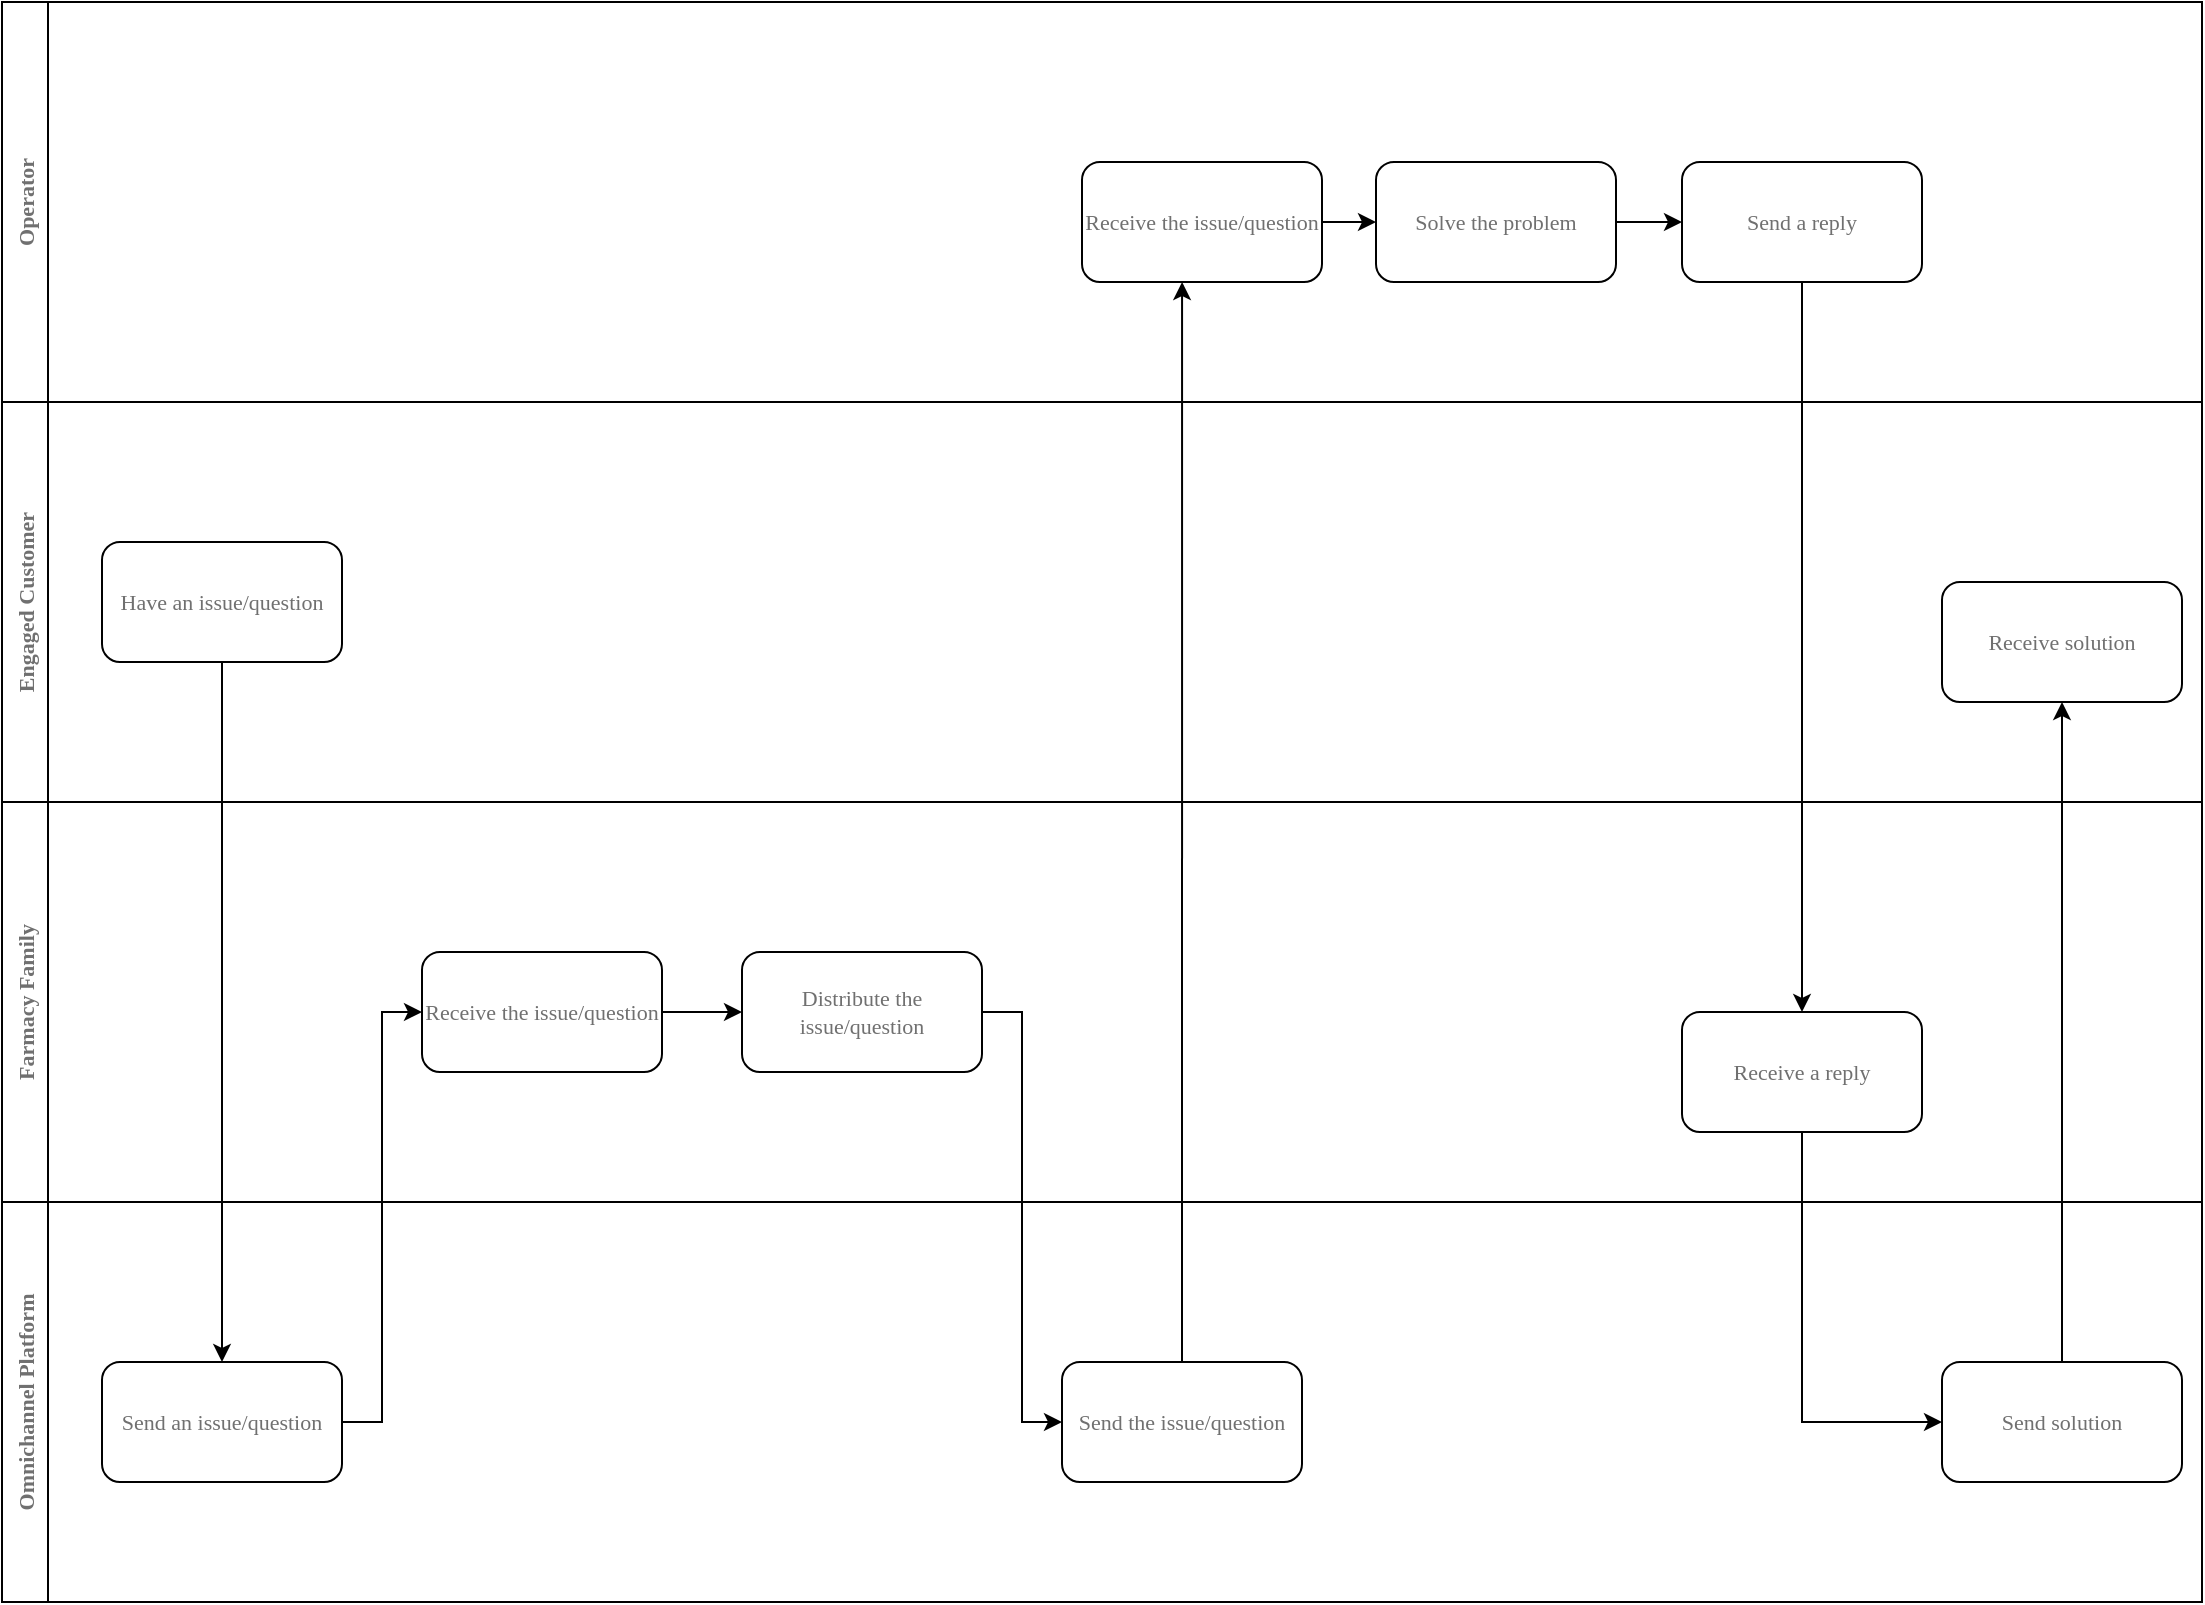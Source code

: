 <mxfile version="15.4.0" type="device"><diagram id="BTHRvVbeJQl14Jfpl1iZ" name="Страница 1"><mxGraphModel dx="1106" dy="892" grid="1" gridSize="10" guides="1" tooltips="1" connect="1" arrows="1" fold="1" page="1" pageScale="1" pageWidth="827" pageHeight="1169" background="#ffffff" math="0" shadow="0"><root><mxCell id="0"/><mxCell id="1" parent="0"/><mxCell id="Npm_XbVdNv9Q9V2959h1-1" value="Operator" style="swimlane;horizontal=0;fontFamily=PT Mono;fontSize=11;fontColor=#707070;fillColor=default;" parent="1" vertex="1"><mxGeometry x="20" y="80" width="1100" height="200" as="geometry"/></mxCell><mxCell id="Npm_XbVdNv9Q9V2959h1-36" style="edgeStyle=orthogonalEdgeStyle;rounded=0;orthogonalLoop=1;jettySize=auto;html=1;exitX=1;exitY=0.5;exitDx=0;exitDy=0;entryX=0;entryY=0.5;entryDx=0;entryDy=0;" parent="Npm_XbVdNv9Q9V2959h1-1" source="Npm_XbVdNv9Q9V2959h1-33" target="Npm_XbVdNv9Q9V2959h1-35" edge="1"><mxGeometry relative="1" as="geometry"/></mxCell><mxCell id="Npm_XbVdNv9Q9V2959h1-33" value="Receive&amp;nbsp;the issue/question" style="rounded=1;whiteSpace=wrap;html=1;fontFamily=PT Mono;fontSize=11;fontColor=#707070;" parent="Npm_XbVdNv9Q9V2959h1-1" vertex="1"><mxGeometry x="540" y="80" width="120" height="60" as="geometry"/></mxCell><mxCell id="Npm_XbVdNv9Q9V2959h1-38" style="edgeStyle=orthogonalEdgeStyle;rounded=0;orthogonalLoop=1;jettySize=auto;html=1;exitX=1;exitY=0.5;exitDx=0;exitDy=0;" parent="Npm_XbVdNv9Q9V2959h1-1" source="Npm_XbVdNv9Q9V2959h1-35" target="Npm_XbVdNv9Q9V2959h1-37" edge="1"><mxGeometry relative="1" as="geometry"/></mxCell><mxCell id="Npm_XbVdNv9Q9V2959h1-35" value="Solve the problem" style="rounded=1;whiteSpace=wrap;html=1;fontFamily=PT Mono;fontSize=11;fontColor=#707070;" parent="Npm_XbVdNv9Q9V2959h1-1" vertex="1"><mxGeometry x="687" y="80" width="120" height="60" as="geometry"/></mxCell><mxCell id="Npm_XbVdNv9Q9V2959h1-37" value="Send a reply" style="rounded=1;whiteSpace=wrap;html=1;fontFamily=PT Mono;fontSize=11;fontColor=#707070;" parent="Npm_XbVdNv9Q9V2959h1-1" vertex="1"><mxGeometry x="840" y="80" width="120" height="60" as="geometry"/></mxCell><mxCell id="Npm_XbVdNv9Q9V2959h1-7" value="Engaged Customer" style="swimlane;horizontal=0;fontFamily=PT Mono;fontSize=11;fontColor=#707070;" parent="1" vertex="1"><mxGeometry x="20" y="280" width="1100" height="200" as="geometry"/></mxCell><mxCell id="Npm_XbVdNv9Q9V2959h1-45" value="Receive solution" style="rounded=1;whiteSpace=wrap;html=1;fontFamily=PT Mono;fontSize=11;fontColor=#707070;" parent="Npm_XbVdNv9Q9V2959h1-7" vertex="1"><mxGeometry x="970" y="90" width="120" height="60" as="geometry"/></mxCell><mxCell id="3MFtuNkp7ISIIDe0uOlM-1" value="Have an issue/question" style="rounded=1;whiteSpace=wrap;html=1;fontFamily=PT Mono;fontSize=11;fontColor=#707070;" vertex="1" parent="Npm_XbVdNv9Q9V2959h1-7"><mxGeometry x="50" y="70" width="120" height="60" as="geometry"/></mxCell><mxCell id="Npm_XbVdNv9Q9V2959h1-13" value="Farmacy Family" style="swimlane;horizontal=0;fontFamily=PT Mono;fontSize=11;fontColor=#707070;" parent="1" vertex="1"><mxGeometry x="20" y="480" width="1100" height="200" as="geometry"/></mxCell><mxCell id="Npm_XbVdNv9Q9V2959h1-32" style="edgeStyle=orthogonalEdgeStyle;rounded=0;orthogonalLoop=1;jettySize=auto;html=1;exitX=1;exitY=0.5;exitDx=0;exitDy=0;" parent="Npm_XbVdNv9Q9V2959h1-13" source="Npm_XbVdNv9Q9V2959h1-29" target="Npm_XbVdNv9Q9V2959h1-30" edge="1"><mxGeometry relative="1" as="geometry"/></mxCell><mxCell id="Npm_XbVdNv9Q9V2959h1-29" value="Receive&amp;nbsp;the issue/question" style="rounded=1;whiteSpace=wrap;html=1;fontFamily=PT Mono;fontSize=11;fontColor=#707070;" parent="Npm_XbVdNv9Q9V2959h1-13" vertex="1"><mxGeometry x="210" y="75" width="120" height="60" as="geometry"/></mxCell><mxCell id="Npm_XbVdNv9Q9V2959h1-30" value="Distribute the issue/question" style="rounded=1;whiteSpace=wrap;html=1;fontFamily=PT Mono;fontSize=11;fontColor=#707070;" parent="Npm_XbVdNv9Q9V2959h1-13" vertex="1"><mxGeometry x="370" y="75" width="120" height="60" as="geometry"/></mxCell><mxCell id="Npm_XbVdNv9Q9V2959h1-39" value="Receive a reply" style="rounded=1;whiteSpace=wrap;html=1;fontFamily=PT Mono;fontSize=11;fontColor=#707070;" parent="Npm_XbVdNv9Q9V2959h1-13" vertex="1"><mxGeometry x="840" y="105" width="120" height="60" as="geometry"/></mxCell><mxCell id="Npm_XbVdNv9Q9V2959h1-46" style="edgeStyle=orthogonalEdgeStyle;rounded=0;orthogonalLoop=1;jettySize=auto;html=1;exitX=0.5;exitY=0;exitDx=0;exitDy=0;entryX=0.5;entryY=1;entryDx=0;entryDy=0;" parent="1" source="Npm_XbVdNv9Q9V2959h1-43" target="Npm_XbVdNv9Q9V2959h1-45" edge="1"><mxGeometry relative="1" as="geometry"/></mxCell><mxCell id="Npm_XbVdNv9Q9V2959h1-47" value="Omnichannel Platform" style="swimlane;horizontal=0;fontFamily=PT Mono;fontSize=11;fontColor=#707070;" parent="1" vertex="1"><mxGeometry x="20" y="680" width="1100" height="200" as="geometry"/></mxCell><mxCell id="Npm_XbVdNv9Q9V2959h1-48" value="" style="edgeStyle=orthogonalEdgeStyle;rounded=0;orthogonalLoop=1;jettySize=auto;html=1;fontFamily=PT Mono;fontSize=11;fontColor=#707070;startArrow=none;startFill=0;endArrow=classic;endFill=1;verticalAlign=middle;" parent="Npm_XbVdNv9Q9V2959h1-47" edge="1"><mxGeometry relative="1" as="geometry"><mxPoint x="390" y="135" as="sourcePoint"/></mxGeometry></mxCell><mxCell id="Npm_XbVdNv9Q9V2959h1-50" value="Send the issue/question" style="rounded=1;whiteSpace=wrap;html=1;fontFamily=PT Mono;fontSize=11;fontColor=#707070;" parent="Npm_XbVdNv9Q9V2959h1-47" vertex="1"><mxGeometry x="530" y="80" width="120" height="60" as="geometry"/></mxCell><mxCell id="Npm_XbVdNv9Q9V2959h1-43" value="Send solution" style="rounded=1;whiteSpace=wrap;html=1;fontFamily=PT Mono;fontSize=11;fontColor=#707070;" parent="Npm_XbVdNv9Q9V2959h1-47" vertex="1"><mxGeometry x="970" y="80" width="120" height="60" as="geometry"/></mxCell><mxCell id="Npm_XbVdNv9Q9V2959h1-28" value="Send an issue/question" style="rounded=1;whiteSpace=wrap;html=1;fontFamily=PT Mono;fontSize=11;fontColor=#707070;" parent="Npm_XbVdNv9Q9V2959h1-47" vertex="1"><mxGeometry x="50" y="80" width="120" height="60" as="geometry"/></mxCell><mxCell id="Npm_XbVdNv9Q9V2959h1-54" style="edgeStyle=orthogonalEdgeStyle;rounded=0;orthogonalLoop=1;jettySize=auto;html=1;exitX=0.5;exitY=0;exitDx=0;exitDy=0;entryX=0.417;entryY=1;entryDx=0;entryDy=0;entryPerimeter=0;" parent="1" source="Npm_XbVdNv9Q9V2959h1-50" target="Npm_XbVdNv9Q9V2959h1-33" edge="1"><mxGeometry relative="1" as="geometry"/></mxCell><mxCell id="Npm_XbVdNv9Q9V2959h1-56" style="edgeStyle=orthogonalEdgeStyle;rounded=0;orthogonalLoop=1;jettySize=auto;html=1;exitX=0.5;exitY=1;exitDx=0;exitDy=0;entryX=0;entryY=0.5;entryDx=0;entryDy=0;" parent="1" source="Npm_XbVdNv9Q9V2959h1-39" target="Npm_XbVdNv9Q9V2959h1-43" edge="1"><mxGeometry relative="1" as="geometry"/></mxCell><mxCell id="3MFtuNkp7ISIIDe0uOlM-2" style="edgeStyle=orthogonalEdgeStyle;rounded=0;orthogonalLoop=1;jettySize=auto;html=1;exitX=0.5;exitY=1;exitDx=0;exitDy=0;" edge="1" parent="1" source="3MFtuNkp7ISIIDe0uOlM-1" target="Npm_XbVdNv9Q9V2959h1-28"><mxGeometry relative="1" as="geometry"/></mxCell><mxCell id="3MFtuNkp7ISIIDe0uOlM-5" style="edgeStyle=orthogonalEdgeStyle;rounded=0;orthogonalLoop=1;jettySize=auto;html=1;exitX=1;exitY=0.5;exitDx=0;exitDy=0;entryX=0;entryY=0.5;entryDx=0;entryDy=0;" edge="1" parent="1" source="Npm_XbVdNv9Q9V2959h1-28" target="Npm_XbVdNv9Q9V2959h1-29"><mxGeometry relative="1" as="geometry"/></mxCell><mxCell id="3MFtuNkp7ISIIDe0uOlM-7" style="edgeStyle=orthogonalEdgeStyle;rounded=0;orthogonalLoop=1;jettySize=auto;html=1;exitX=1;exitY=0.5;exitDx=0;exitDy=0;entryX=0;entryY=0.5;entryDx=0;entryDy=0;" edge="1" parent="1" source="Npm_XbVdNv9Q9V2959h1-30" target="Npm_XbVdNv9Q9V2959h1-50"><mxGeometry relative="1" as="geometry"/></mxCell><mxCell id="3MFtuNkp7ISIIDe0uOlM-8" style="edgeStyle=orthogonalEdgeStyle;rounded=0;orthogonalLoop=1;jettySize=auto;html=1;exitX=0.5;exitY=1;exitDx=0;exitDy=0;entryX=0.5;entryY=0;entryDx=0;entryDy=0;" edge="1" parent="1" source="Npm_XbVdNv9Q9V2959h1-37" target="Npm_XbVdNv9Q9V2959h1-39"><mxGeometry relative="1" as="geometry"/></mxCell></root></mxGraphModel></diagram></mxfile>